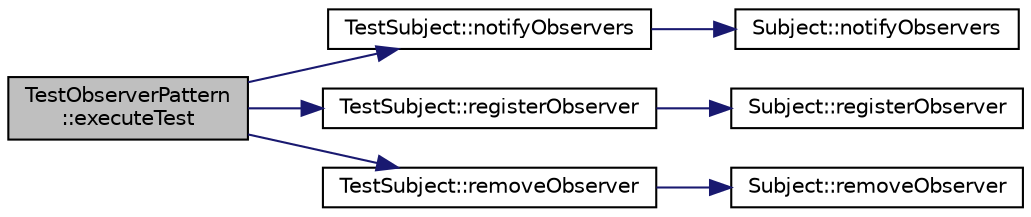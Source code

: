 digraph "TestObserverPattern::executeTest"
{
 // LATEX_PDF_SIZE
  edge [fontname="Helvetica",fontsize="10",labelfontname="Helvetica",labelfontsize="10"];
  node [fontname="Helvetica",fontsize="10",shape=record];
  rankdir="LR";
  Node1 [label="TestObserverPattern\l::executeTest",height=0.2,width=0.4,color="black", fillcolor="grey75", style="filled", fontcolor="black",tooltip=" "];
  Node1 -> Node2 [color="midnightblue",fontsize="10",style="solid"];
  Node2 [label="TestSubject::notifyObservers",height=0.2,width=0.4,color="black", fillcolor="white", style="filled",URL="$class_test_subject.html#a33054d001e1906829aae046962e39e24",tooltip="This is the test subject object used to test the observer pattern"];
  Node2 -> Node3 [color="midnightblue",fontsize="10",style="solid"];
  Node3 [label="Subject::notifyObservers",height=0.2,width=0.4,color="black", fillcolor="white", style="filled",URL="$class_subject.html#a130edb815aef88deebc1542a32fa9af9",tooltip=" "];
  Node1 -> Node4 [color="midnightblue",fontsize="10",style="solid"];
  Node4 [label="TestSubject::registerObserver",height=0.2,width=0.4,color="black", fillcolor="white", style="filled",URL="$class_test_subject.html#a6d4c7117d4220a3c6963f80914a41607",tooltip="This is the test subject object used to test the observer pattern"];
  Node4 -> Node5 [color="midnightblue",fontsize="10",style="solid"];
  Node5 [label="Subject::registerObserver",height=0.2,width=0.4,color="black", fillcolor="white", style="filled",URL="$class_subject.html#a4406475155676da74b821029f7ce9467",tooltip=" "];
  Node1 -> Node6 [color="midnightblue",fontsize="10",style="solid"];
  Node6 [label="TestSubject::removeObserver",height=0.2,width=0.4,color="black", fillcolor="white", style="filled",URL="$class_test_subject.html#a178568de298a150847eb096604303c5a",tooltip="This is the test subject object used to test the observer pattern"];
  Node6 -> Node7 [color="midnightblue",fontsize="10",style="solid"];
  Node7 [label="Subject::removeObserver",height=0.2,width=0.4,color="black", fillcolor="white", style="filled",URL="$class_subject.html#a4cecb738e1b6e7b60ad527dd05fe85df",tooltip=" "];
}
